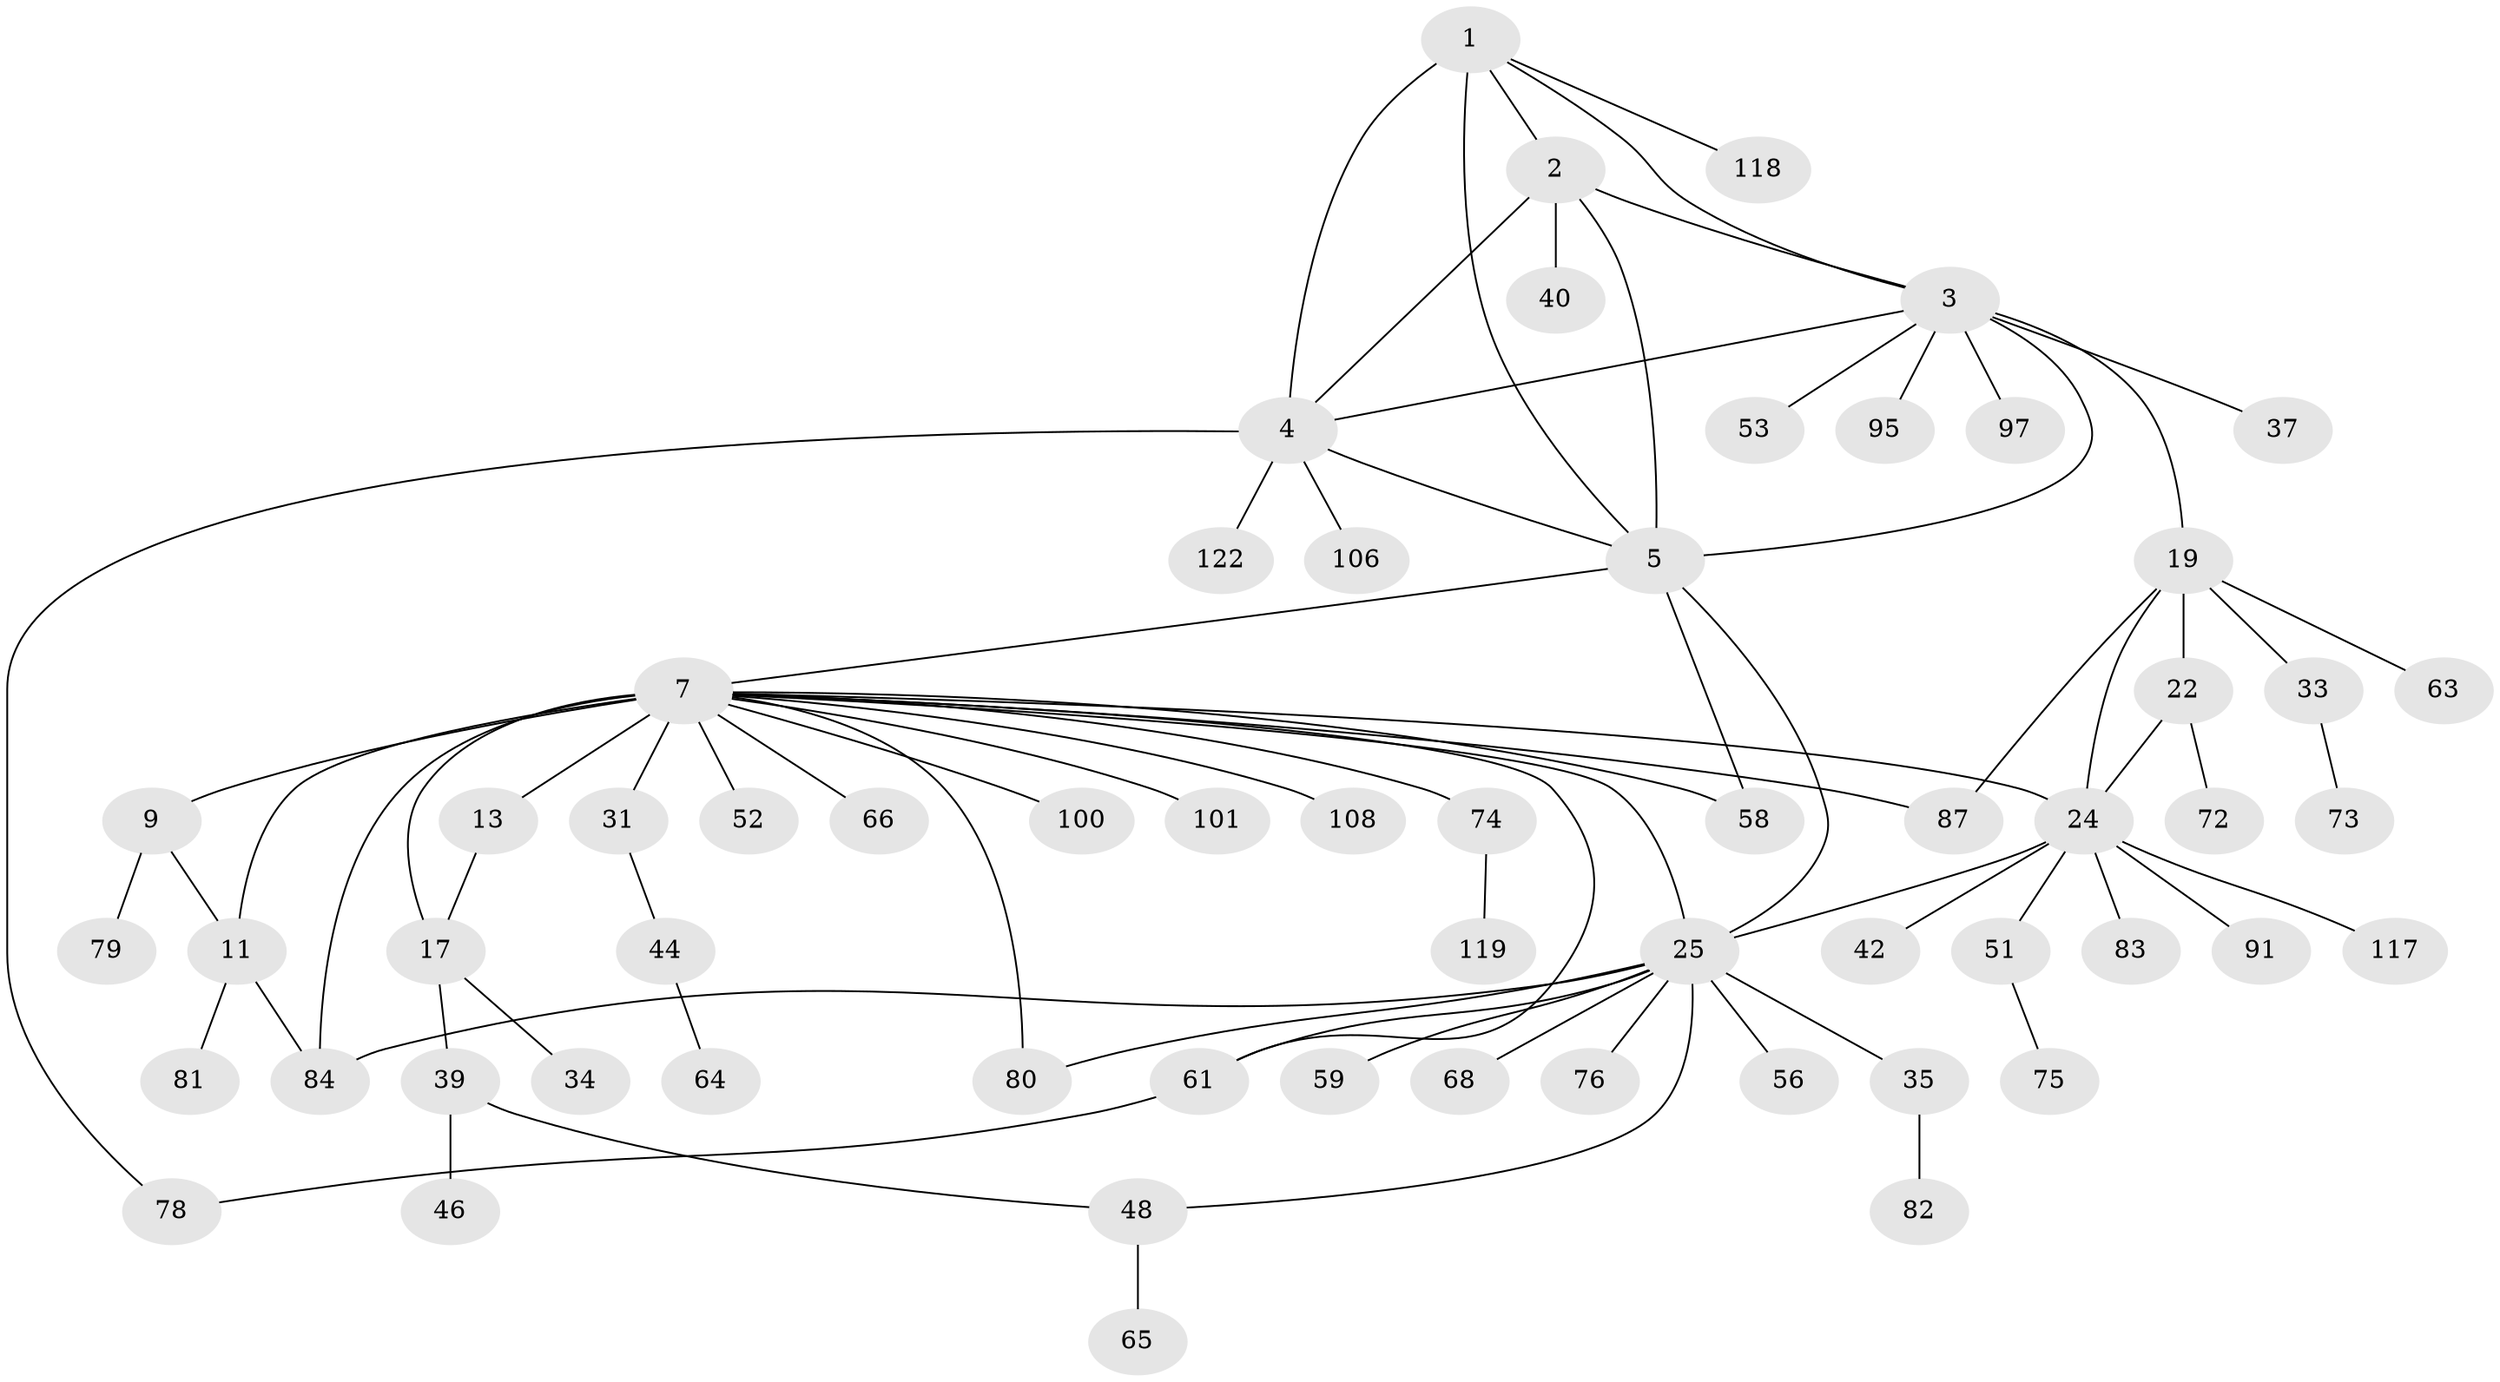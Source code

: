 // original degree distribution, {6: 0.024390243902439025, 8: 0.04878048780487805, 10: 0.032520325203252036, 11: 0.016260162601626018, 7: 0.07317073170731707, 9: 0.016260162601626018, 5: 0.024390243902439025, 12: 0.008130081300813009, 13: 0.008130081300813009, 4: 0.016260162601626018, 2: 0.17073170731707318, 1: 0.5203252032520326, 3: 0.04065040650406504}
// Generated by graph-tools (version 1.1) at 2025/15/03/09/25 04:15:52]
// undirected, 61 vertices, 80 edges
graph export_dot {
graph [start="1"]
  node [color=gray90,style=filled];
  1;
  2 [super="+111+123"];
  3;
  4;
  5 [super="+104+6"];
  7 [super="+50+94+8"];
  9 [super="+114"];
  11 [super="+69+88+107+32"];
  13 [super="+92+102"];
  17;
  19 [super="+49+99+113+109+20+41"];
  22 [super="+23"];
  24 [super="+27"];
  25 [super="+55+60+26+47+29+38"];
  31 [super="+71+121"];
  33;
  34;
  35;
  37;
  39;
  40;
  42;
  44;
  46;
  48 [super="+96"];
  51;
  52;
  53;
  56;
  58;
  59;
  61;
  63;
  64 [super="+70"];
  65;
  66;
  68;
  72;
  73 [super="+86"];
  74;
  75 [super="+120"];
  76 [super="+93"];
  78;
  79;
  80;
  81;
  82;
  83;
  84 [super="+112"];
  87;
  91;
  95;
  97;
  100;
  101;
  106;
  108;
  117;
  118;
  119;
  122;
  1 -- 2;
  1 -- 3;
  1 -- 4;
  1 -- 5 [weight=2];
  1 -- 118;
  2 -- 3;
  2 -- 4;
  2 -- 5 [weight=2];
  2 -- 40;
  3 -- 4;
  3 -- 5 [weight=2];
  3 -- 37;
  3 -- 53;
  3 -- 95;
  3 -- 97;
  3 -- 19;
  4 -- 5 [weight=2];
  4 -- 78;
  4 -- 106;
  4 -- 122;
  5 -- 25 [weight=2];
  5 -- 7 [weight=2];
  5 -- 58;
  7 -- 9 [weight=4];
  7 -- 11 [weight=4];
  7 -- 24 [weight=3];
  7 -- 61;
  7 -- 66;
  7 -- 74;
  7 -- 13 [weight=4];
  7 -- 80;
  7 -- 17 [weight=4];
  7 -- 84;
  7 -- 87;
  7 -- 25 [weight=3];
  7 -- 31;
  7 -- 100;
  7 -- 101;
  7 -- 108;
  7 -- 52;
  7 -- 58;
  9 -- 11;
  9 -- 79;
  11 -- 84;
  11 -- 81;
  13 -- 17;
  17 -- 34;
  17 -- 39;
  19 -- 22 [weight=6];
  19 -- 24 [weight=3];
  19 -- 33;
  19 -- 87;
  19 -- 63;
  22 -- 24 [weight=2];
  22 -- 72;
  24 -- 42;
  24 -- 51;
  24 -- 91;
  24 -- 117;
  24 -- 25 [weight=5];
  24 -- 83;
  25 -- 61;
  25 -- 48;
  25 -- 35;
  25 -- 68;
  25 -- 76;
  25 -- 80;
  25 -- 84;
  25 -- 56;
  25 -- 59;
  31 -- 44;
  33 -- 73;
  35 -- 82;
  39 -- 46;
  39 -- 48;
  44 -- 64;
  48 -- 65;
  51 -- 75;
  61 -- 78;
  74 -- 119;
}
